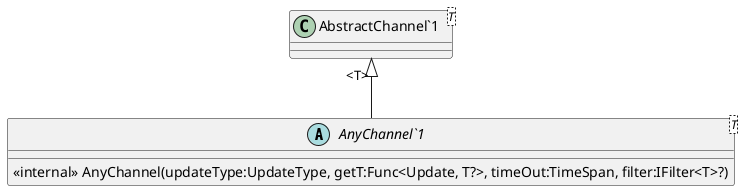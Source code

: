 @startuml
abstract class "AnyChannel`1"<T> {
    <<internal>> AnyChannel(updateType:UpdateType, getT:Func<Update, T?>, timeOut:TimeSpan, filter:IFilter<T>?)
}
class "AbstractChannel`1"<T> {
}
"AbstractChannel`1" "<T>" <|-- "AnyChannel`1"
@enduml
